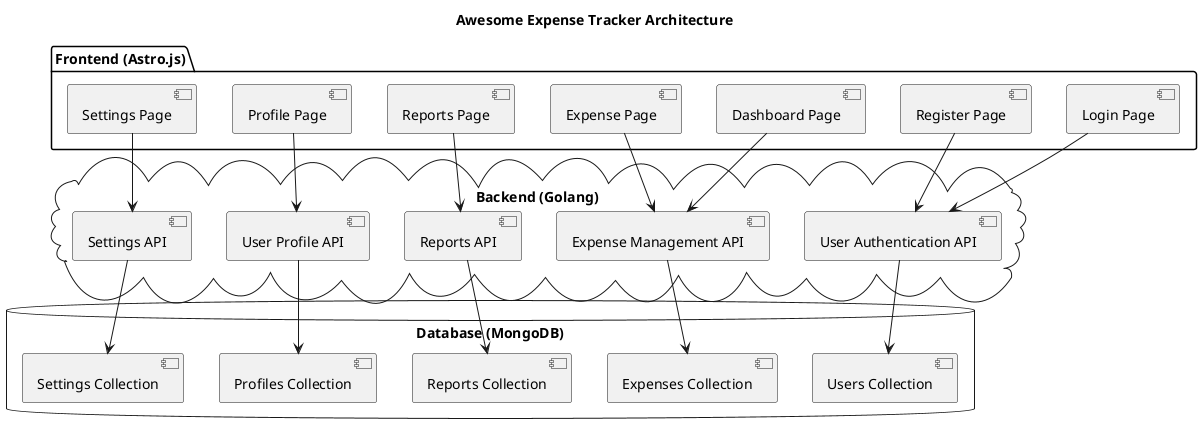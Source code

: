 @startuml Architecture Diagram
title Awesome Expense Tracker Architecture

package "Frontend (Astro.js)" {
  [Login Page]
  [Register Page]
  [Dashboard Page]
  [Expense Page]
  [Reports Page]
  [Profile Page]
  [Settings Page]
}

cloud "Backend (Golang)" {
  [User Authentication API]
  [Expense Management API]
  [Reports API]
  [User Profile API]
  [Settings API]
}

database "Database (MongoDB)" {
  [Users Collection]
  [Expenses Collection]
  [Reports Collection]
  [Profiles Collection]
  [Settings Collection]
}

[Login Page] --> [User Authentication API]
[Register Page] --> [User Authentication API]
[Dashboard Page] --> [Expense Management API]
[Expense Page] --> [Expense Management API]
[Reports Page] --> [Reports API]
[Profile Page] --> [User Profile API]
[Settings Page] --> [Settings API]

[User Authentication API] --> [Users Collection]
[Expense Management API] --> [Expenses Collection]
[Reports API] --> [Reports Collection]
[User Profile API] --> [Profiles Collection]
[Settings API] --> [Settings Collection]

@enduml